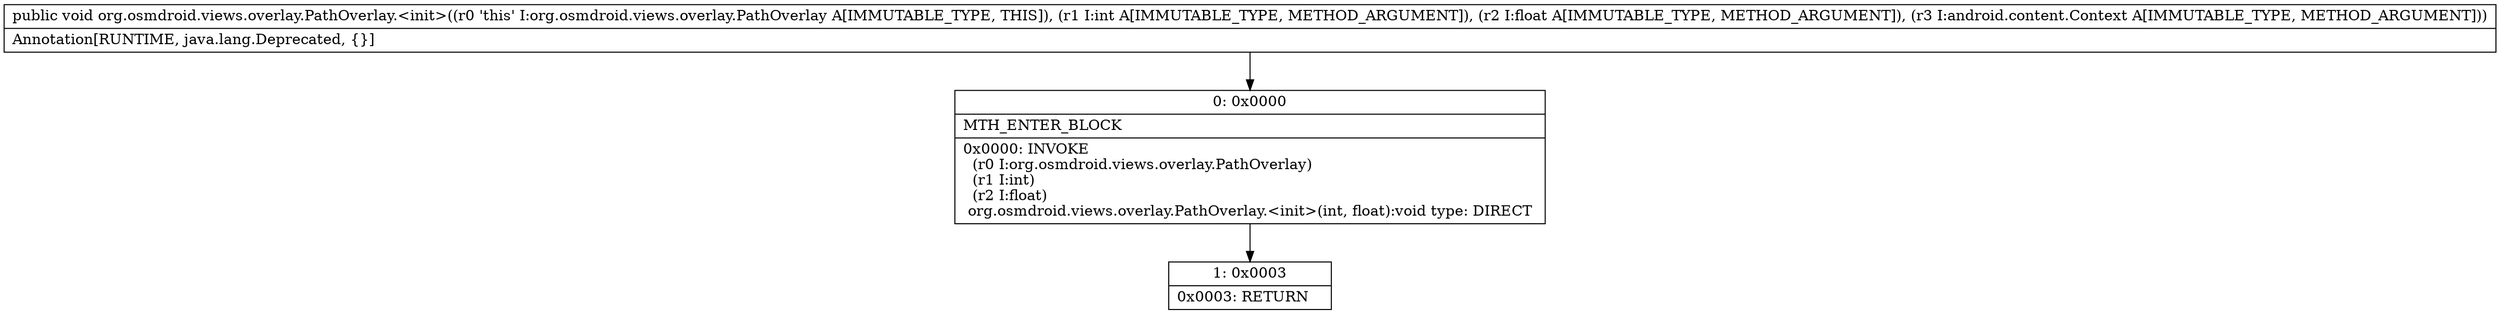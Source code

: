 digraph "CFG fororg.osmdroid.views.overlay.PathOverlay.\<init\>(IFLandroid\/content\/Context;)V" {
Node_0 [shape=record,label="{0\:\ 0x0000|MTH_ENTER_BLOCK\l|0x0000: INVOKE  \l  (r0 I:org.osmdroid.views.overlay.PathOverlay)\l  (r1 I:int)\l  (r2 I:float)\l org.osmdroid.views.overlay.PathOverlay.\<init\>(int, float):void type: DIRECT \l}"];
Node_1 [shape=record,label="{1\:\ 0x0003|0x0003: RETURN   \l}"];
MethodNode[shape=record,label="{public void org.osmdroid.views.overlay.PathOverlay.\<init\>((r0 'this' I:org.osmdroid.views.overlay.PathOverlay A[IMMUTABLE_TYPE, THIS]), (r1 I:int A[IMMUTABLE_TYPE, METHOD_ARGUMENT]), (r2 I:float A[IMMUTABLE_TYPE, METHOD_ARGUMENT]), (r3 I:android.content.Context A[IMMUTABLE_TYPE, METHOD_ARGUMENT]))  | Annotation[RUNTIME, java.lang.Deprecated, \{\}]\l}"];
MethodNode -> Node_0;
Node_0 -> Node_1;
}

